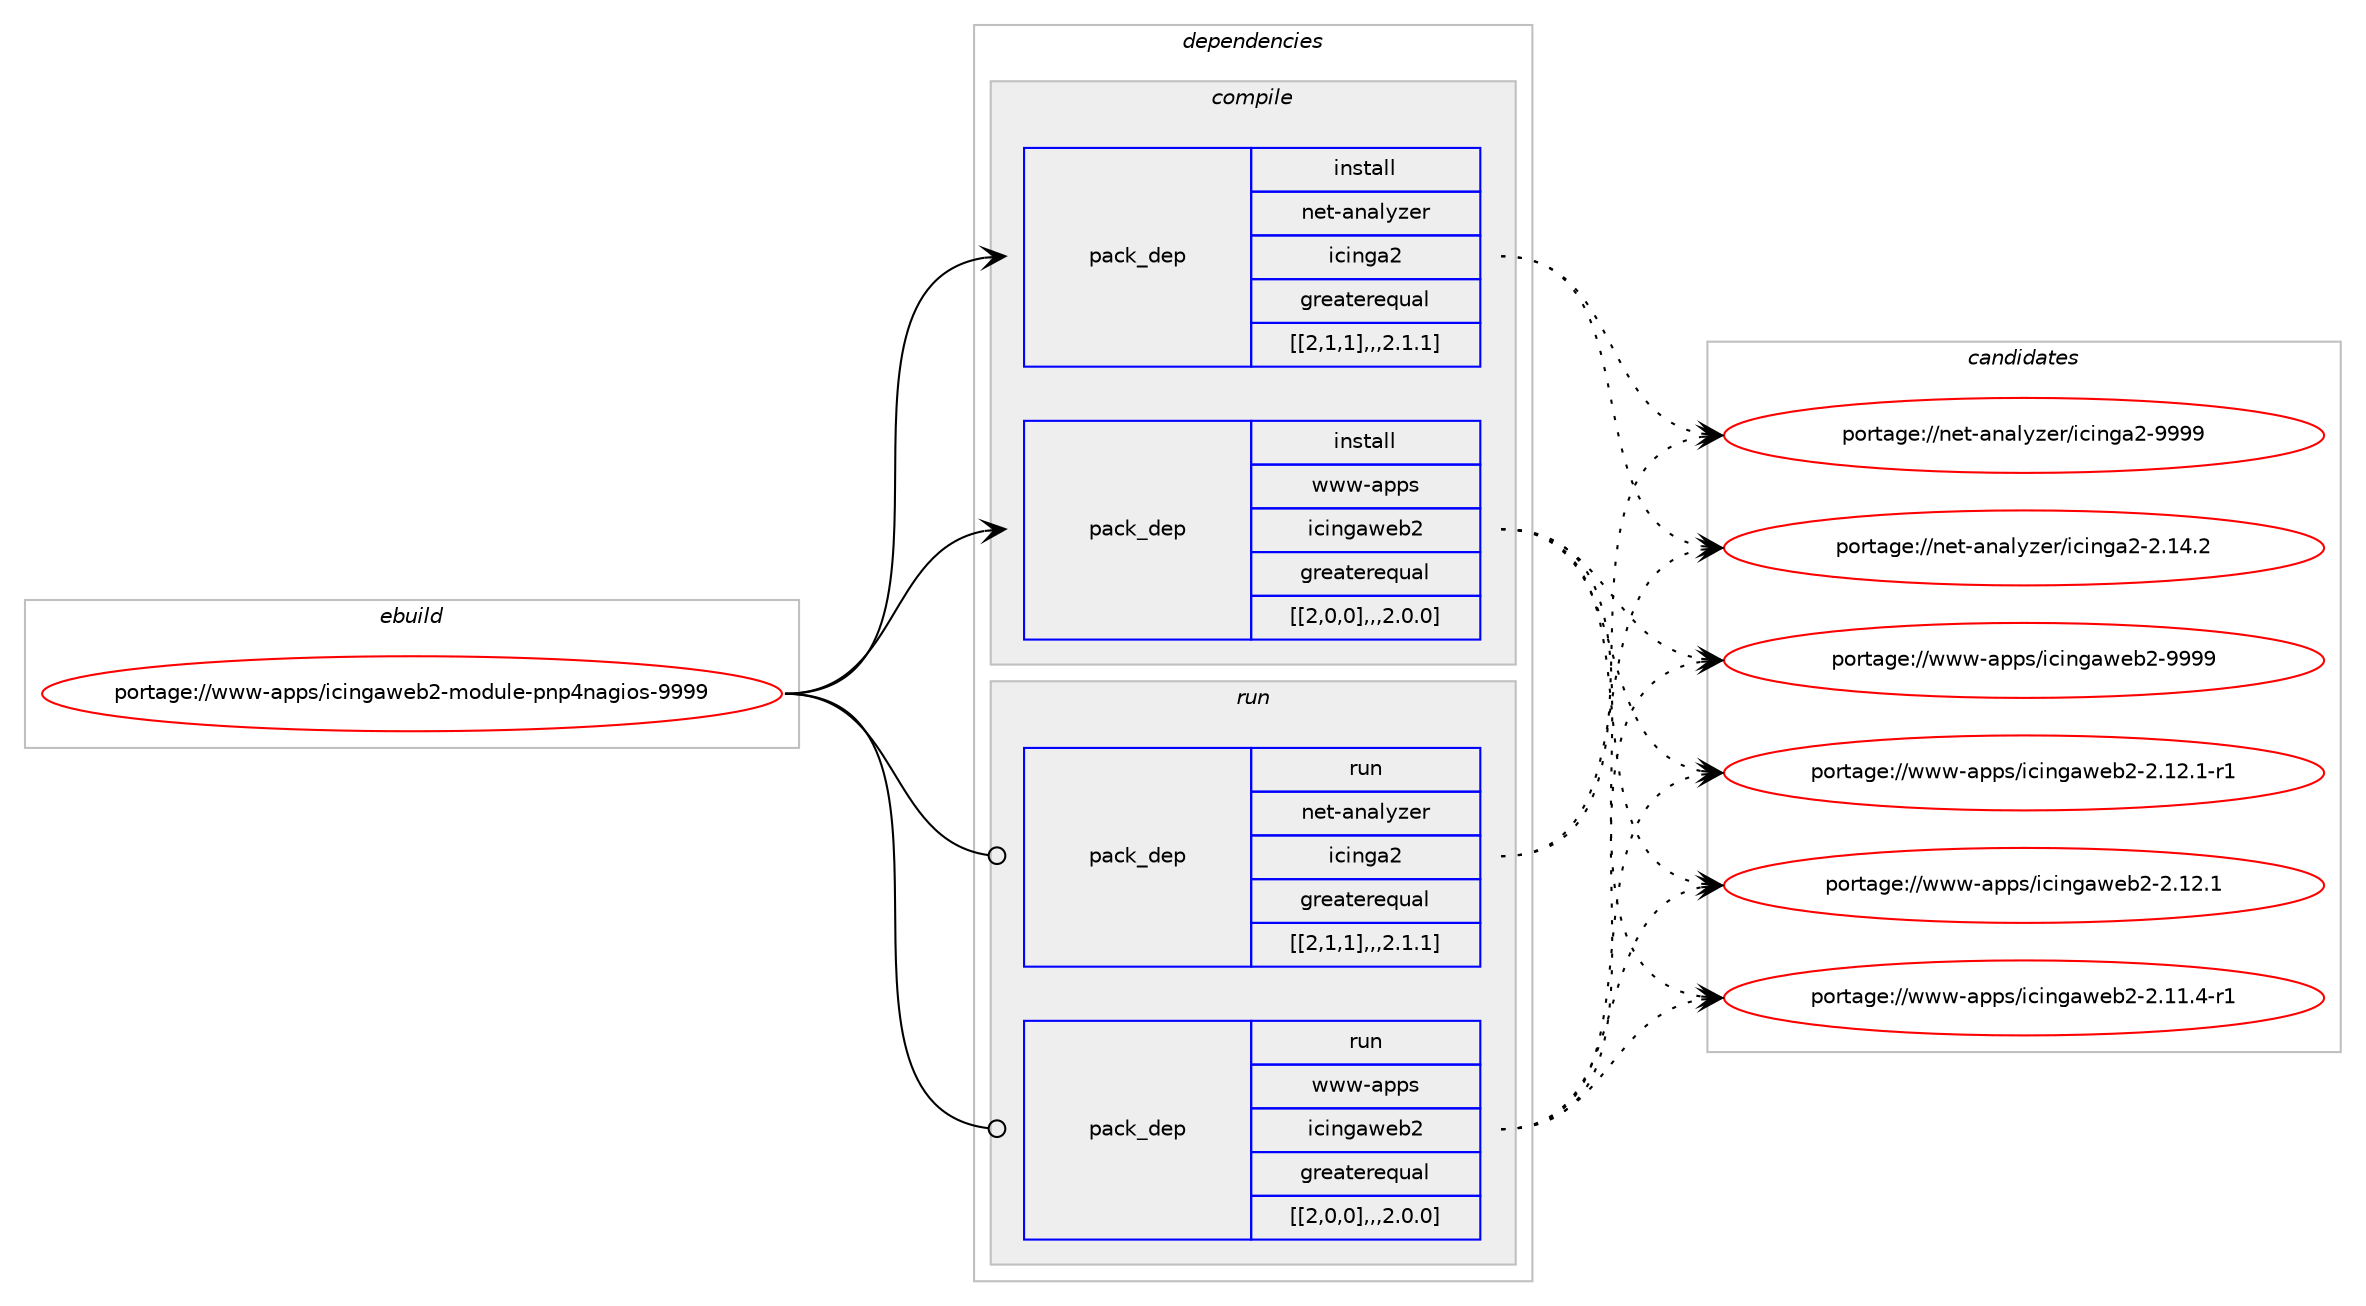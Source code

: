 digraph prolog {

# *************
# Graph options
# *************

newrank=true;
concentrate=true;
compound=true;
graph [rankdir=LR,fontname=Helvetica,fontsize=10,ranksep=1.5];#, ranksep=2.5, nodesep=0.2];
edge  [arrowhead=vee];
node  [fontname=Helvetica,fontsize=10];

# **********
# The ebuild
# **********

subgraph cluster_leftcol {
color=gray;
label=<<i>ebuild</i>>;
id [label="portage://www-apps/icingaweb2-module-pnp4nagios-9999", color=red, width=4, href="../www-apps/icingaweb2-module-pnp4nagios-9999.svg"];
}

# ****************
# The dependencies
# ****************

subgraph cluster_midcol {
color=gray;
label=<<i>dependencies</i>>;
subgraph cluster_compile {
fillcolor="#eeeeee";
style=filled;
label=<<i>compile</i>>;
subgraph pack337810 {
dependency464903 [label=<<TABLE BORDER="0" CELLBORDER="1" CELLSPACING="0" CELLPADDING="4" WIDTH="220"><TR><TD ROWSPAN="6" CELLPADDING="30">pack_dep</TD></TR><TR><TD WIDTH="110">install</TD></TR><TR><TD>net-analyzer</TD></TR><TR><TD>icinga2</TD></TR><TR><TD>greaterequal</TD></TR><TR><TD>[[2,1,1],,,2.1.1]</TD></TR></TABLE>>, shape=none, color=blue];
}
id:e -> dependency464903:w [weight=20,style="solid",arrowhead="vee"];
subgraph pack337811 {
dependency464904 [label=<<TABLE BORDER="0" CELLBORDER="1" CELLSPACING="0" CELLPADDING="4" WIDTH="220"><TR><TD ROWSPAN="6" CELLPADDING="30">pack_dep</TD></TR><TR><TD WIDTH="110">install</TD></TR><TR><TD>www-apps</TD></TR><TR><TD>icingaweb2</TD></TR><TR><TD>greaterequal</TD></TR><TR><TD>[[2,0,0],,,2.0.0]</TD></TR></TABLE>>, shape=none, color=blue];
}
id:e -> dependency464904:w [weight=20,style="solid",arrowhead="vee"];
}
subgraph cluster_compileandrun {
fillcolor="#eeeeee";
style=filled;
label=<<i>compile and run</i>>;
}
subgraph cluster_run {
fillcolor="#eeeeee";
style=filled;
label=<<i>run</i>>;
subgraph pack337812 {
dependency464905 [label=<<TABLE BORDER="0" CELLBORDER="1" CELLSPACING="0" CELLPADDING="4" WIDTH="220"><TR><TD ROWSPAN="6" CELLPADDING="30">pack_dep</TD></TR><TR><TD WIDTH="110">run</TD></TR><TR><TD>net-analyzer</TD></TR><TR><TD>icinga2</TD></TR><TR><TD>greaterequal</TD></TR><TR><TD>[[2,1,1],,,2.1.1]</TD></TR></TABLE>>, shape=none, color=blue];
}
id:e -> dependency464905:w [weight=20,style="solid",arrowhead="odot"];
subgraph pack337813 {
dependency464906 [label=<<TABLE BORDER="0" CELLBORDER="1" CELLSPACING="0" CELLPADDING="4" WIDTH="220"><TR><TD ROWSPAN="6" CELLPADDING="30">pack_dep</TD></TR><TR><TD WIDTH="110">run</TD></TR><TR><TD>www-apps</TD></TR><TR><TD>icingaweb2</TD></TR><TR><TD>greaterequal</TD></TR><TR><TD>[[2,0,0],,,2.0.0]</TD></TR></TABLE>>, shape=none, color=blue];
}
id:e -> dependency464906:w [weight=20,style="solid",arrowhead="odot"];
}
}

# **************
# The candidates
# **************

subgraph cluster_choices {
rank=same;
color=gray;
label=<<i>candidates</i>>;

subgraph choice337810 {
color=black;
nodesep=1;
choice110101116459711097108121122101114471059910511010397504557575757 [label="portage://net-analyzer/icinga2-9999", color=red, width=4,href="../net-analyzer/icinga2-9999.svg"];
choice1101011164597110971081211221011144710599105110103975045504649524650 [label="portage://net-analyzer/icinga2-2.14.2", color=red, width=4,href="../net-analyzer/icinga2-2.14.2.svg"];
dependency464903:e -> choice110101116459711097108121122101114471059910511010397504557575757:w [style=dotted,weight="100"];
dependency464903:e -> choice1101011164597110971081211221011144710599105110103975045504649524650:w [style=dotted,weight="100"];
}
subgraph choice337811 {
color=black;
nodesep=1;
choice119119119459711211211547105991051101039711910198504557575757 [label="portage://www-apps/icingaweb2-9999", color=red, width=4,href="../www-apps/icingaweb2-9999.svg"];
choice11911911945971121121154710599105110103971191019850455046495046494511449 [label="portage://www-apps/icingaweb2-2.12.1-r1", color=red, width=4,href="../www-apps/icingaweb2-2.12.1-r1.svg"];
choice1191191194597112112115471059910511010397119101985045504649504649 [label="portage://www-apps/icingaweb2-2.12.1", color=red, width=4,href="../www-apps/icingaweb2-2.12.1.svg"];
choice11911911945971121121154710599105110103971191019850455046494946524511449 [label="portage://www-apps/icingaweb2-2.11.4-r1", color=red, width=4,href="../www-apps/icingaweb2-2.11.4-r1.svg"];
dependency464904:e -> choice119119119459711211211547105991051101039711910198504557575757:w [style=dotted,weight="100"];
dependency464904:e -> choice11911911945971121121154710599105110103971191019850455046495046494511449:w [style=dotted,weight="100"];
dependency464904:e -> choice1191191194597112112115471059910511010397119101985045504649504649:w [style=dotted,weight="100"];
dependency464904:e -> choice11911911945971121121154710599105110103971191019850455046494946524511449:w [style=dotted,weight="100"];
}
subgraph choice337812 {
color=black;
nodesep=1;
choice110101116459711097108121122101114471059910511010397504557575757 [label="portage://net-analyzer/icinga2-9999", color=red, width=4,href="../net-analyzer/icinga2-9999.svg"];
choice1101011164597110971081211221011144710599105110103975045504649524650 [label="portage://net-analyzer/icinga2-2.14.2", color=red, width=4,href="../net-analyzer/icinga2-2.14.2.svg"];
dependency464905:e -> choice110101116459711097108121122101114471059910511010397504557575757:w [style=dotted,weight="100"];
dependency464905:e -> choice1101011164597110971081211221011144710599105110103975045504649524650:w [style=dotted,weight="100"];
}
subgraph choice337813 {
color=black;
nodesep=1;
choice119119119459711211211547105991051101039711910198504557575757 [label="portage://www-apps/icingaweb2-9999", color=red, width=4,href="../www-apps/icingaweb2-9999.svg"];
choice11911911945971121121154710599105110103971191019850455046495046494511449 [label="portage://www-apps/icingaweb2-2.12.1-r1", color=red, width=4,href="../www-apps/icingaweb2-2.12.1-r1.svg"];
choice1191191194597112112115471059910511010397119101985045504649504649 [label="portage://www-apps/icingaweb2-2.12.1", color=red, width=4,href="../www-apps/icingaweb2-2.12.1.svg"];
choice11911911945971121121154710599105110103971191019850455046494946524511449 [label="portage://www-apps/icingaweb2-2.11.4-r1", color=red, width=4,href="../www-apps/icingaweb2-2.11.4-r1.svg"];
dependency464906:e -> choice119119119459711211211547105991051101039711910198504557575757:w [style=dotted,weight="100"];
dependency464906:e -> choice11911911945971121121154710599105110103971191019850455046495046494511449:w [style=dotted,weight="100"];
dependency464906:e -> choice1191191194597112112115471059910511010397119101985045504649504649:w [style=dotted,weight="100"];
dependency464906:e -> choice11911911945971121121154710599105110103971191019850455046494946524511449:w [style=dotted,weight="100"];
}
}

}

